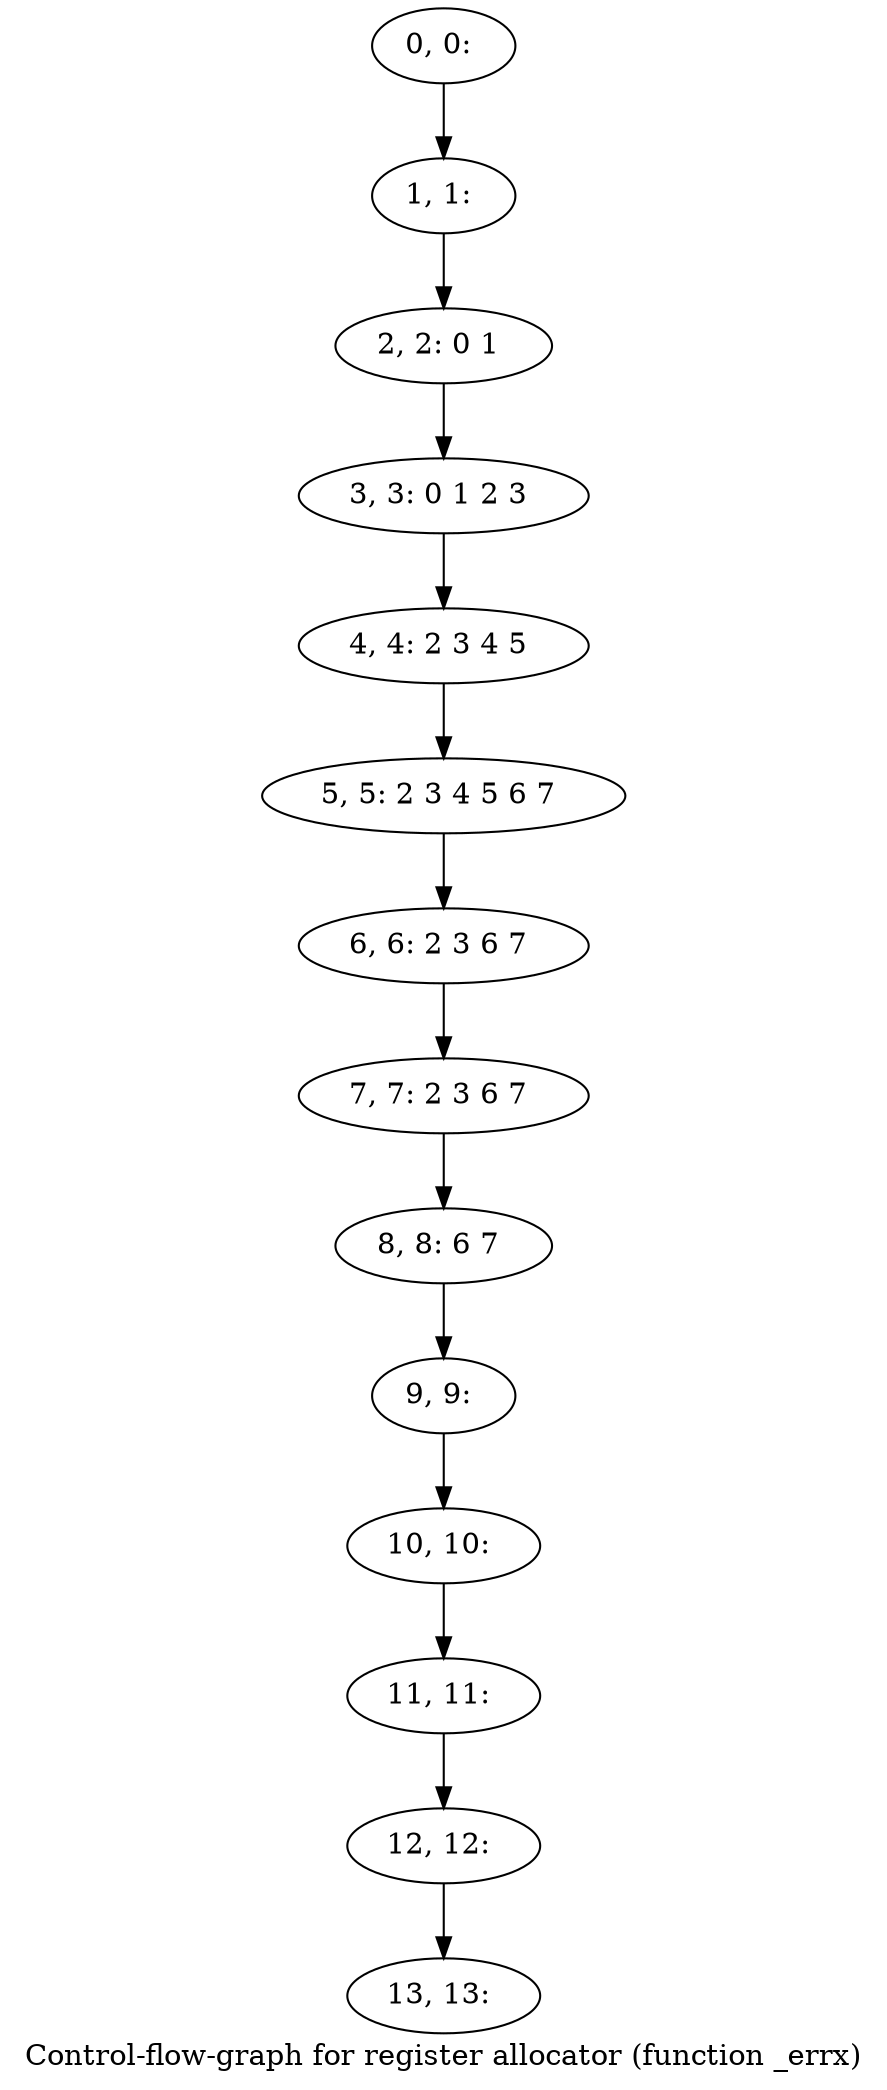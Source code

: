 digraph G {
graph [label="Control-flow-graph for register allocator (function _errx)"]
0[label="0, 0: "];
1[label="1, 1: "];
2[label="2, 2: 0 1 "];
3[label="3, 3: 0 1 2 3 "];
4[label="4, 4: 2 3 4 5 "];
5[label="5, 5: 2 3 4 5 6 7 "];
6[label="6, 6: 2 3 6 7 "];
7[label="7, 7: 2 3 6 7 "];
8[label="8, 8: 6 7 "];
9[label="9, 9: "];
10[label="10, 10: "];
11[label="11, 11: "];
12[label="12, 12: "];
13[label="13, 13: "];
0->1 ;
1->2 ;
2->3 ;
3->4 ;
4->5 ;
5->6 ;
6->7 ;
7->8 ;
8->9 ;
9->10 ;
10->11 ;
11->12 ;
12->13 ;
}
